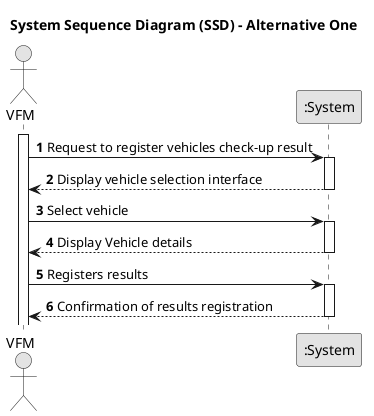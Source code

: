 @startuml
skinparam monochrome true
skinparam packageStyle rectangle
skinparam shadowing false

title System Sequence Diagram (SSD) - Alternative One

autonumber

actor "VFM" as Employee
participant ":System" as System

activate Employee

    Employee -> System : Request to register vehicles check-up result
    activate System

        System --> Employee : Display vehicle selection interface
    deactivate System

    Employee -> System : Select vehicle
    activate System

        System --> Employee : Display Vehicle details
    deactivate System

    Employee -> System : Registers results
    activate System

        System --> Employee :  Confirmation of results registration
    deactivate System

@enduml